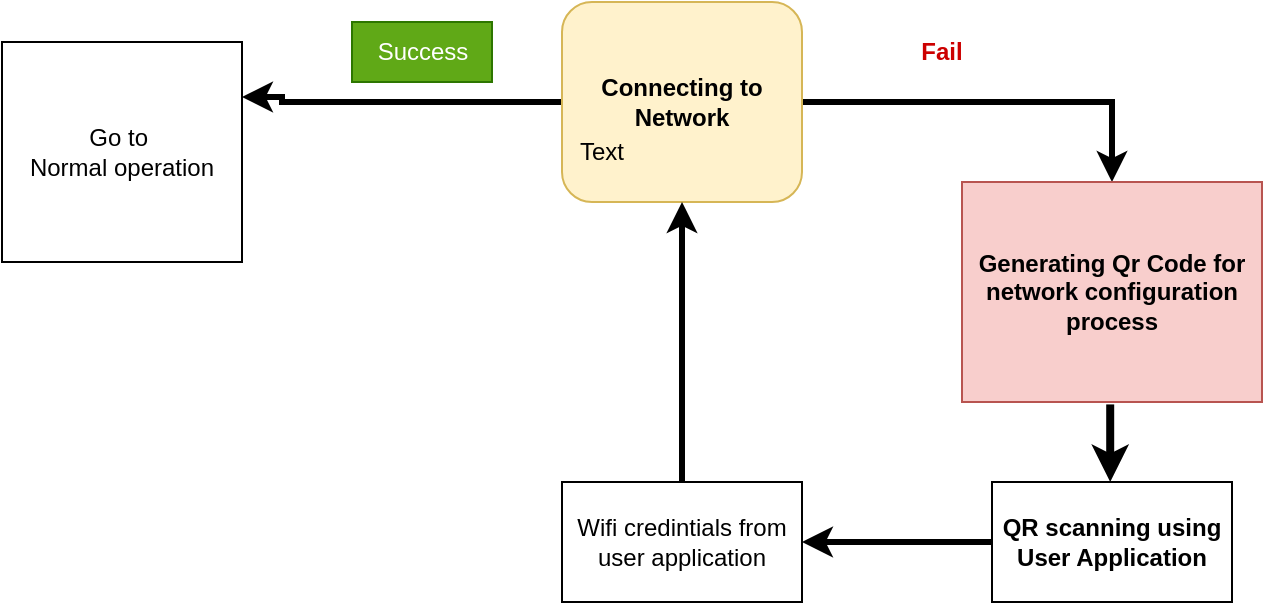<mxfile version="24.6.4" type="device">
  <diagram name="Page-1" id="dyxbc-GIJBcg4NW4KkdV">
    <mxGraphModel dx="875" dy="435" grid="1" gridSize="10" guides="1" tooltips="1" connect="1" arrows="1" fold="1" page="1" pageScale="1" pageWidth="827" pageHeight="1169" math="0" shadow="0">
      <root>
        <mxCell id="0" />
        <mxCell id="1" parent="0" />
        <mxCell id="vBuvtqWgGCUfQ8dRdakS-3" style="edgeStyle=orthogonalEdgeStyle;rounded=0;orthogonalLoop=1;jettySize=auto;html=1;entryX=0.5;entryY=0;entryDx=0;entryDy=0;strokeWidth=3;" edge="1" parent="1" source="vBuvtqWgGCUfQ8dRdakS-1" target="vBuvtqWgGCUfQ8dRdakS-2">
          <mxGeometry relative="1" as="geometry" />
        </mxCell>
        <mxCell id="vBuvtqWgGCUfQ8dRdakS-18" style="edgeStyle=orthogonalEdgeStyle;rounded=0;orthogonalLoop=1;jettySize=auto;html=1;entryX=1;entryY=0.25;entryDx=0;entryDy=0;strokeWidth=3;" edge="1" parent="1" source="vBuvtqWgGCUfQ8dRdakS-1" target="vBuvtqWgGCUfQ8dRdakS-17">
          <mxGeometry relative="1" as="geometry">
            <Array as="points">
              <mxPoint x="170" y="110" />
            </Array>
          </mxGeometry>
        </mxCell>
        <mxCell id="vBuvtqWgGCUfQ8dRdakS-1" value="&lt;b&gt;Connecting to Network&lt;/b&gt;" style="rounded=1;whiteSpace=wrap;html=1;fillColor=#fff2cc;strokeColor=#d6b656;" vertex="1" parent="1">
          <mxGeometry x="310" y="60" width="120" height="100" as="geometry" />
        </mxCell>
        <mxCell id="vBuvtqWgGCUfQ8dRdakS-2" value="&lt;b&gt;Generating Qr Code for network configuration process&lt;/b&gt;" style="rounded=0;whiteSpace=wrap;html=1;fillColor=#f8cecc;strokeColor=#b85450;" vertex="1" parent="1">
          <mxGeometry x="510" y="150" width="150" height="110" as="geometry" />
        </mxCell>
        <mxCell id="vBuvtqWgGCUfQ8dRdakS-4" value="&lt;b&gt;&lt;font color=&quot;#cc0000&quot;&gt;Fail&lt;/font&gt;&lt;/b&gt;" style="text;html=1;align=center;verticalAlign=middle;whiteSpace=wrap;rounded=0;" vertex="1" parent="1">
          <mxGeometry x="470" y="70" width="60" height="30" as="geometry" />
        </mxCell>
        <mxCell id="vBuvtqWgGCUfQ8dRdakS-12" value="" style="edgeStyle=orthogonalEdgeStyle;rounded=0;orthogonalLoop=1;jettySize=auto;html=1;strokeWidth=3;" edge="1" parent="1" source="vBuvtqWgGCUfQ8dRdakS-5" target="vBuvtqWgGCUfQ8dRdakS-7">
          <mxGeometry relative="1" as="geometry" />
        </mxCell>
        <mxCell id="vBuvtqWgGCUfQ8dRdakS-5" value="&lt;div&gt;&lt;b&gt;QR scanning using&lt;/b&gt;&lt;/div&gt;&lt;b&gt;User Application&lt;/b&gt;" style="rounded=0;whiteSpace=wrap;html=1;" vertex="1" parent="1">
          <mxGeometry x="525" y="300" width="120" height="60" as="geometry" />
        </mxCell>
        <mxCell id="vBuvtqWgGCUfQ8dRdakS-6" style="edgeStyle=orthogonalEdgeStyle;rounded=0;orthogonalLoop=1;jettySize=auto;html=1;entryX=0.5;entryY=-0.167;entryDx=0;entryDy=0;entryPerimeter=0;exitX=0.494;exitY=1.011;exitDx=0;exitDy=0;exitPerimeter=0;strokeColor=#000000;strokeWidth=4;" edge="1" parent="1" source="vBuvtqWgGCUfQ8dRdakS-2">
          <mxGeometry relative="1" as="geometry">
            <mxPoint x="584.92" y="270.02" as="sourcePoint" />
            <mxPoint x="584.92" y="300.0" as="targetPoint" />
            <Array as="points">
              <mxPoint x="584" y="300" />
            </Array>
          </mxGeometry>
        </mxCell>
        <mxCell id="vBuvtqWgGCUfQ8dRdakS-13" style="edgeStyle=orthogonalEdgeStyle;rounded=0;orthogonalLoop=1;jettySize=auto;html=1;strokeWidth=3;" edge="1" parent="1" source="vBuvtqWgGCUfQ8dRdakS-7" target="vBuvtqWgGCUfQ8dRdakS-1">
          <mxGeometry relative="1" as="geometry" />
        </mxCell>
        <mxCell id="vBuvtqWgGCUfQ8dRdakS-7" value="Wifi credintials from user application" style="rounded=0;whiteSpace=wrap;html=1;" vertex="1" parent="1">
          <mxGeometry x="310" y="300" width="120" height="60" as="geometry" />
        </mxCell>
        <mxCell id="vBuvtqWgGCUfQ8dRdakS-17" value="Go to&amp;nbsp;&lt;br&gt;Normal operation" style="rounded=0;whiteSpace=wrap;html=1;" vertex="1" parent="1">
          <mxGeometry x="30" y="80" width="120" height="110" as="geometry" />
        </mxCell>
        <mxCell id="vBuvtqWgGCUfQ8dRdakS-20" value="Text" style="text;html=1;align=center;verticalAlign=middle;whiteSpace=wrap;rounded=0;" vertex="1" parent="1">
          <mxGeometry x="300" y="120" width="60" height="30" as="geometry" />
        </mxCell>
        <mxCell id="vBuvtqWgGCUfQ8dRdakS-21" value="Success" style="text;html=1;align=center;verticalAlign=middle;resizable=0;points=[];autosize=1;strokeColor=#2D7600;fillColor=#60a917;fontColor=#ffffff;" vertex="1" parent="1">
          <mxGeometry x="205" y="70" width="70" height="30" as="geometry" />
        </mxCell>
      </root>
    </mxGraphModel>
  </diagram>
</mxfile>
